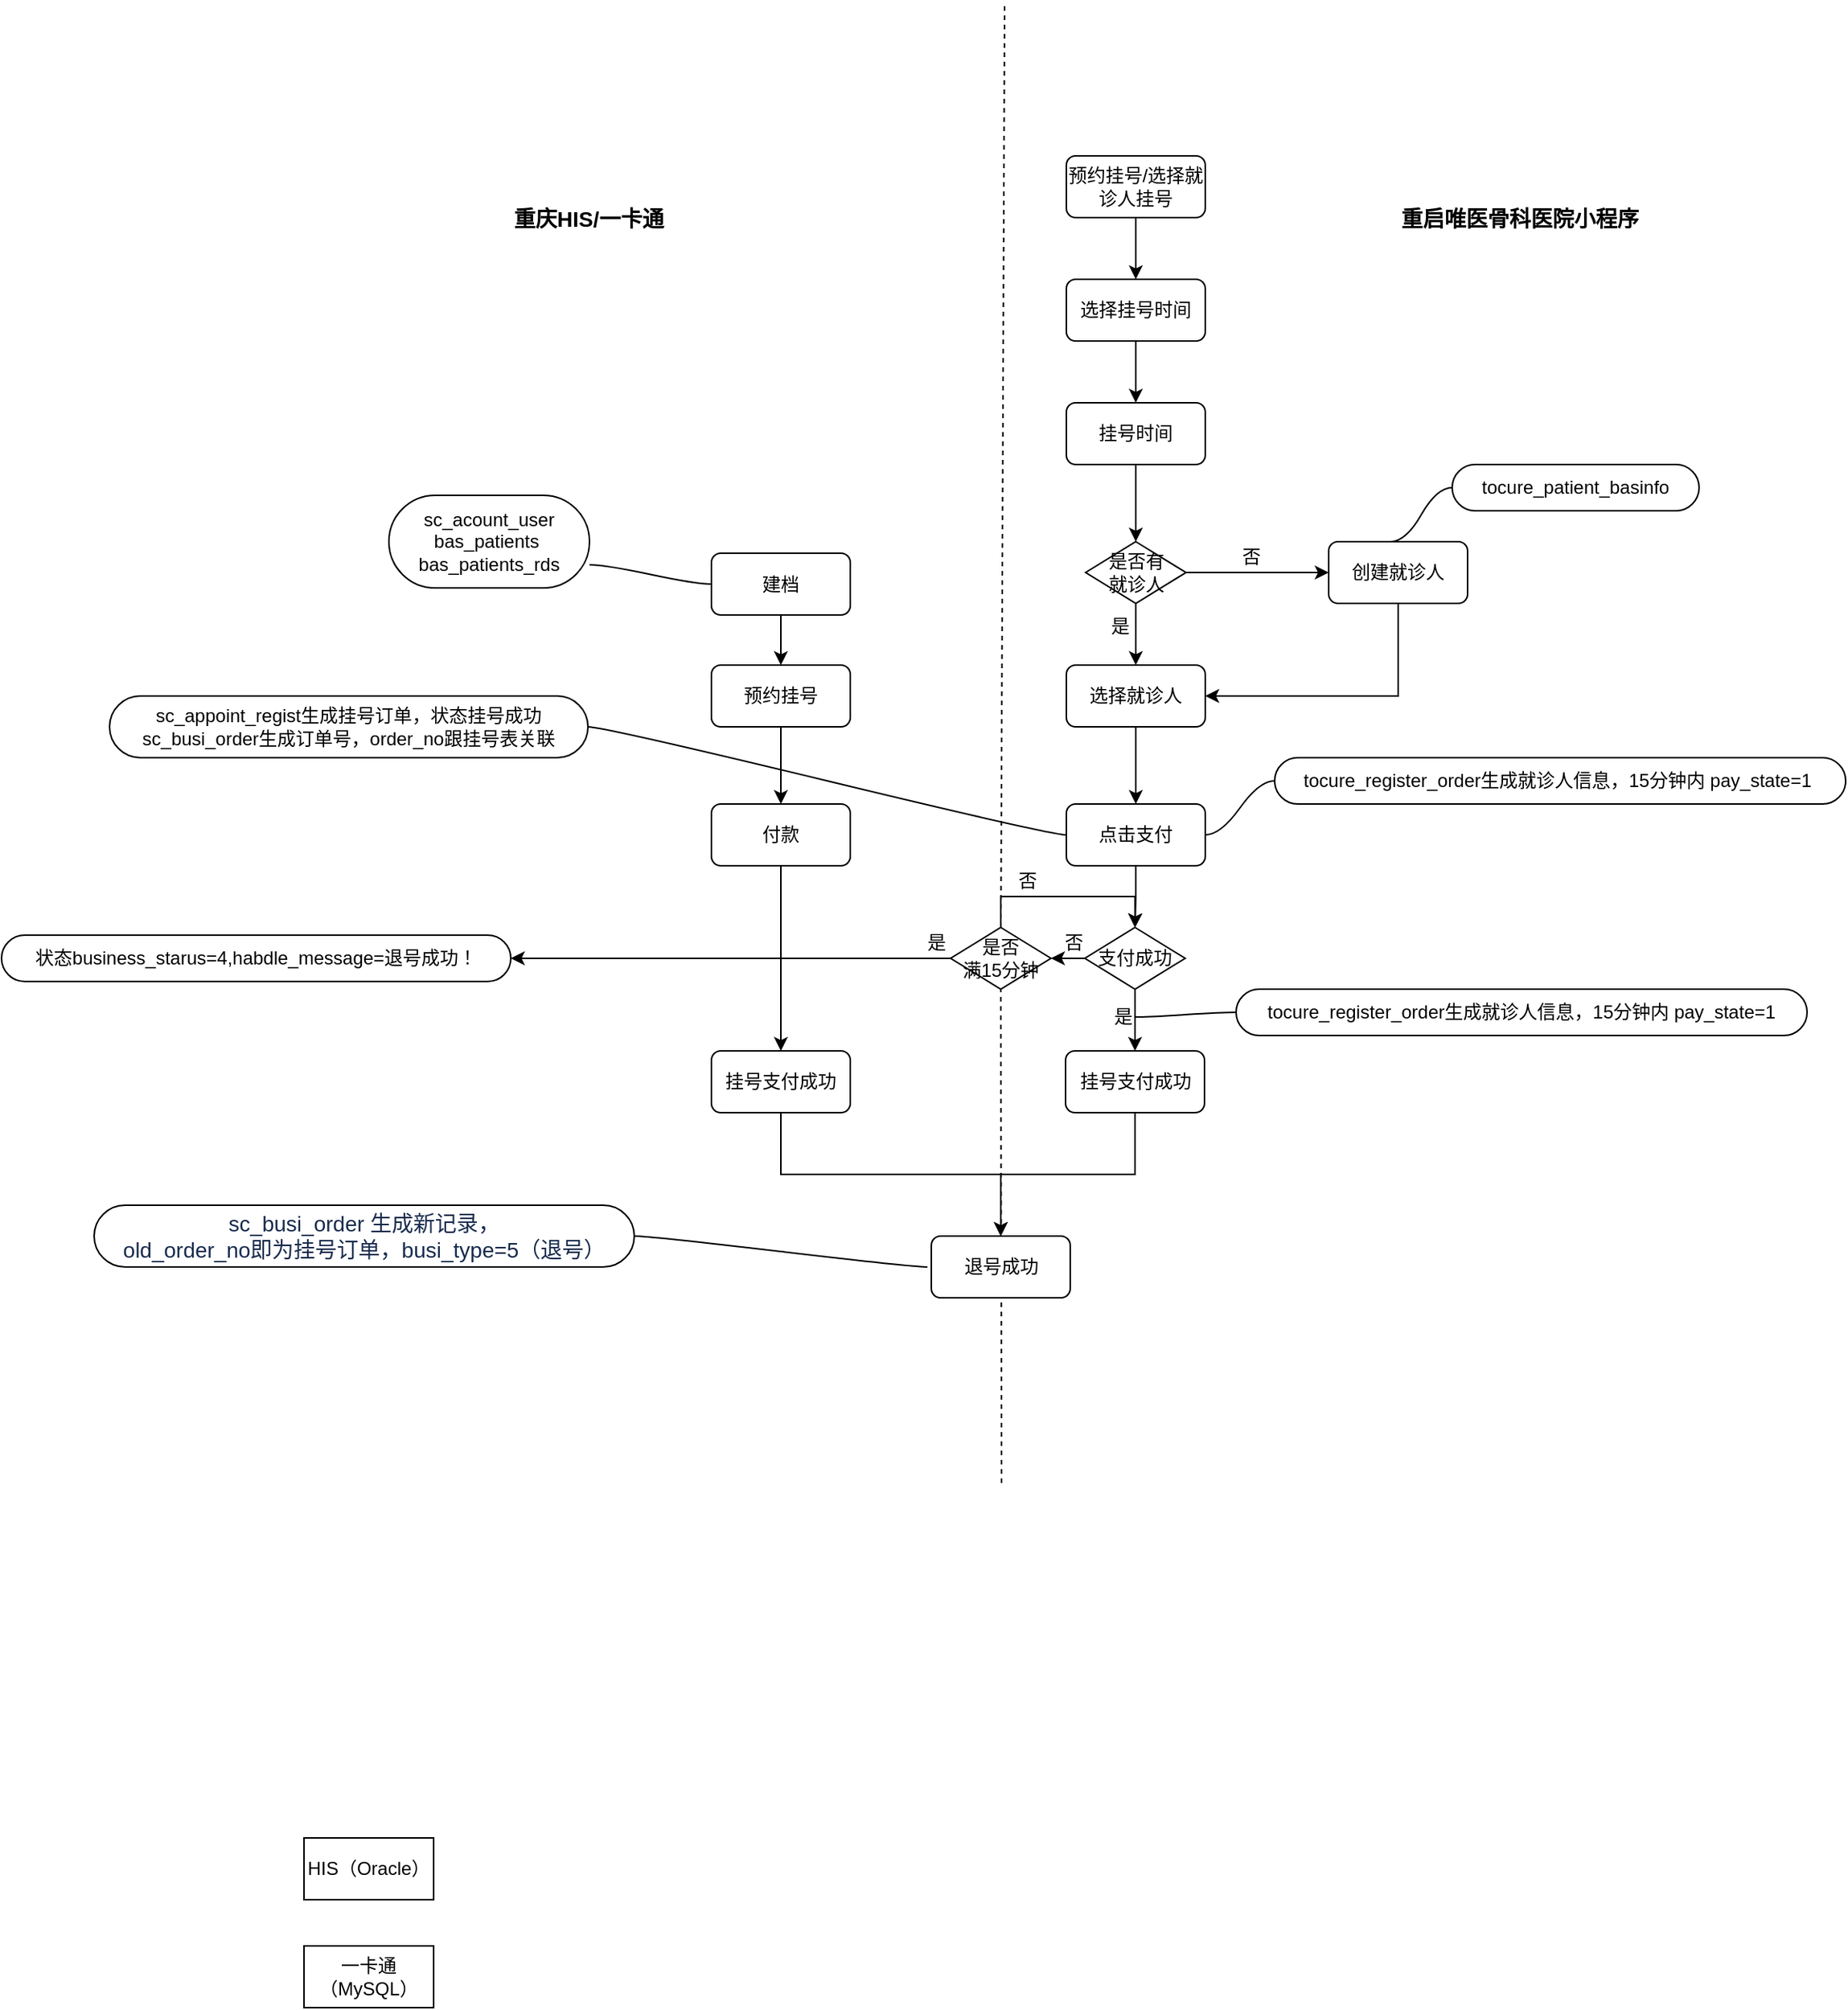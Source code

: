 <mxfile version="12.1.1" type="github" pages="1">
  <diagram name="Page-1" id="e7e014a7-5840-1c2e-5031-d8a46d1fe8dd">
    <mxGraphModel dx="1426" dy="745" grid="1" gridSize="10" guides="1" tooltips="1" connect="1" arrows="1" fold="1" page="1" pageScale="1" pageWidth="1169" pageHeight="826" background="#ffffff" math="0" shadow="0">
      <root>
        <mxCell id="0"/>
        <mxCell id="1" parent="0"/>
        <mxCell id="29FFIAUs5XcYgmdO7f9W-63" style="edgeStyle=orthogonalEdgeStyle;rounded=0;orthogonalLoop=1;jettySize=auto;html=1;exitX=0.5;exitY=1;exitDx=0;exitDy=0;entryX=0.5;entryY=0;entryDx=0;entryDy=0;" parent="1" source="29FFIAUs5XcYgmdO7f9W-54" target="29FFIAUs5XcYgmdO7f9W-57" edge="1">
          <mxGeometry relative="1" as="geometry"/>
        </mxCell>
        <mxCell id="29FFIAUs5XcYgmdO7f9W-54" value="预约挂号/选择就诊人挂号" style="rounded=1;whiteSpace=wrap;html=1;" parent="1" vertex="1">
          <mxGeometry x="720" y="140" width="90" height="40" as="geometry"/>
        </mxCell>
        <mxCell id="29FFIAUs5XcYgmdO7f9W-64" style="edgeStyle=orthogonalEdgeStyle;rounded=0;orthogonalLoop=1;jettySize=auto;html=1;exitX=0.5;exitY=1;exitDx=0;exitDy=0;entryX=0.5;entryY=0;entryDx=0;entryDy=0;" parent="1" source="29FFIAUs5XcYgmdO7f9W-57" target="29FFIAUs5XcYgmdO7f9W-60" edge="1">
          <mxGeometry relative="1" as="geometry"/>
        </mxCell>
        <mxCell id="29FFIAUs5XcYgmdO7f9W-57" value="选择挂号时间" style="rounded=1;whiteSpace=wrap;html=1;" parent="1" vertex="1">
          <mxGeometry x="720" y="220" width="90" height="40" as="geometry"/>
        </mxCell>
        <mxCell id="29FFIAUs5XcYgmdO7f9W-66" style="edgeStyle=orthogonalEdgeStyle;rounded=0;orthogonalLoop=1;jettySize=auto;html=1;exitX=0.5;exitY=1;exitDx=0;exitDy=0;entryX=0.5;entryY=0;entryDx=0;entryDy=0;" parent="1" source="29FFIAUs5XcYgmdO7f9W-59" target="29FFIAUs5XcYgmdO7f9W-61" edge="1">
          <mxGeometry relative="1" as="geometry"/>
        </mxCell>
        <mxCell id="29FFIAUs5XcYgmdO7f9W-67" style="edgeStyle=orthogonalEdgeStyle;rounded=0;orthogonalLoop=1;jettySize=auto;html=1;exitX=1;exitY=0.5;exitDx=0;exitDy=0;entryX=0;entryY=0.5;entryDx=0;entryDy=0;" parent="1" source="29FFIAUs5XcYgmdO7f9W-59" target="29FFIAUs5XcYgmdO7f9W-62" edge="1">
          <mxGeometry relative="1" as="geometry"/>
        </mxCell>
        <mxCell id="29FFIAUs5XcYgmdO7f9W-59" value="是否有&lt;br&gt;就诊人" style="rhombus;whiteSpace=wrap;html=1;" parent="1" vertex="1">
          <mxGeometry x="732.5" y="390" width="65" height="40" as="geometry"/>
        </mxCell>
        <mxCell id="29FFIAUs5XcYgmdO7f9W-65" style="edgeStyle=orthogonalEdgeStyle;rounded=0;orthogonalLoop=1;jettySize=auto;html=1;exitX=0.5;exitY=1;exitDx=0;exitDy=0;entryX=0.5;entryY=0;entryDx=0;entryDy=0;" parent="1" source="29FFIAUs5XcYgmdO7f9W-60" target="29FFIAUs5XcYgmdO7f9W-59" edge="1">
          <mxGeometry relative="1" as="geometry"/>
        </mxCell>
        <mxCell id="29FFIAUs5XcYgmdO7f9W-60" value="挂号时间" style="rounded=1;whiteSpace=wrap;html=1;" parent="1" vertex="1">
          <mxGeometry x="720" y="300" width="90" height="40" as="geometry"/>
        </mxCell>
        <mxCell id="29FFIAUs5XcYgmdO7f9W-72" style="edgeStyle=orthogonalEdgeStyle;rounded=0;orthogonalLoop=1;jettySize=auto;html=1;exitX=0.5;exitY=1;exitDx=0;exitDy=0;entryX=0.5;entryY=0;entryDx=0;entryDy=0;" parent="1" source="29FFIAUs5XcYgmdO7f9W-61" target="29FFIAUs5XcYgmdO7f9W-71" edge="1">
          <mxGeometry relative="1" as="geometry"/>
        </mxCell>
        <mxCell id="29FFIAUs5XcYgmdO7f9W-61" value="选择就诊人" style="rounded=1;whiteSpace=wrap;html=1;" parent="1" vertex="1">
          <mxGeometry x="720" y="470" width="90" height="40" as="geometry"/>
        </mxCell>
        <mxCell id="29FFIAUs5XcYgmdO7f9W-68" style="edgeStyle=orthogonalEdgeStyle;rounded=0;orthogonalLoop=1;jettySize=auto;html=1;exitX=0.5;exitY=1;exitDx=0;exitDy=0;entryX=1;entryY=0.5;entryDx=0;entryDy=0;" parent="1" source="29FFIAUs5XcYgmdO7f9W-62" target="29FFIAUs5XcYgmdO7f9W-61" edge="1">
          <mxGeometry relative="1" as="geometry"/>
        </mxCell>
        <mxCell id="29FFIAUs5XcYgmdO7f9W-62" value="创建就诊人" style="rounded=1;whiteSpace=wrap;html=1;" parent="1" vertex="1">
          <mxGeometry x="890" y="390" width="90" height="40" as="geometry"/>
        </mxCell>
        <mxCell id="29FFIAUs5XcYgmdO7f9W-69" value="否" style="text;html=1;strokeColor=none;fillColor=none;align=center;verticalAlign=middle;whiteSpace=wrap;rounded=0;" parent="1" vertex="1">
          <mxGeometry x="820" y="390" width="40" height="20" as="geometry"/>
        </mxCell>
        <mxCell id="29FFIAUs5XcYgmdO7f9W-70" value="是" style="text;html=1;strokeColor=none;fillColor=none;align=center;verticalAlign=middle;whiteSpace=wrap;rounded=0;" parent="1" vertex="1">
          <mxGeometry x="734.5" y="435" width="40" height="20" as="geometry"/>
        </mxCell>
        <mxCell id="RHqqQkZ-aHFHa1xJpkzD-2" style="edgeStyle=orthogonalEdgeStyle;rounded=0;orthogonalLoop=1;jettySize=auto;html=1;exitX=0.5;exitY=1;exitDx=0;exitDy=0;entryX=0.5;entryY=0;entryDx=0;entryDy=0;" edge="1" parent="1" source="29FFIAUs5XcYgmdO7f9W-71" target="RHqqQkZ-aHFHa1xJpkzD-1">
          <mxGeometry relative="1" as="geometry"/>
        </mxCell>
        <mxCell id="29FFIAUs5XcYgmdO7f9W-71" value="点击支付" style="rounded=1;whiteSpace=wrap;html=1;" parent="1" vertex="1">
          <mxGeometry x="720" y="560" width="90" height="40" as="geometry"/>
        </mxCell>
        <mxCell id="29FFIAUs5XcYgmdO7f9W-77" value="tocure_patient_basinfo" style="whiteSpace=wrap;html=1;rounded=1;arcSize=50;align=center;verticalAlign=middle;container=1;recursiveResize=0;strokeWidth=1;autosize=1;spacing=4;treeFolding=1;treeMoving=1;" parent="1" vertex="1">
          <mxGeometry x="970" y="340" width="160" height="30" as="geometry"/>
        </mxCell>
        <mxCell id="29FFIAUs5XcYgmdO7f9W-78" value="" style="edgeStyle=entityRelationEdgeStyle;startArrow=none;endArrow=none;segment=10;curved=1;" parent="1" target="29FFIAUs5XcYgmdO7f9W-77" edge="1">
          <mxGeometry relative="1" as="geometry">
            <mxPoint x="930" y="390" as="sourcePoint"/>
          </mxGeometry>
        </mxCell>
        <mxCell id="29FFIAUs5XcYgmdO7f9W-86" value="" style="edgeStyle=entityRelationEdgeStyle;startArrow=none;endArrow=none;segment=10;curved=1;entryX=0;entryY=0.5;entryDx=0;entryDy=0;exitX=1;exitY=0.5;exitDx=0;exitDy=0;" parent="1" target="29FFIAUs5XcYgmdO7f9W-71" edge="1" source="29FFIAUs5XcYgmdO7f9W-90">
          <mxGeometry relative="1" as="geometry">
            <mxPoint x="650" y="560" as="sourcePoint"/>
            <mxPoint x="622" y="435" as="targetPoint"/>
          </mxGeometry>
        </mxCell>
        <mxCell id="29FFIAUs5XcYgmdO7f9W-90" value="sc_appoint_regist生成挂号订单，状态挂号成功&lt;br&gt;sc_busi_order生成订单号，order_no跟挂号表关联" style="whiteSpace=wrap;html=1;rounded=1;arcSize=50;align=center;verticalAlign=middle;container=1;recursiveResize=0;strokeWidth=1;autosize=1;spacing=4;treeFolding=1;treeMoving=1;" parent="1" vertex="1">
          <mxGeometry x="100" y="490" width="310" height="40" as="geometry"/>
        </mxCell>
        <mxCell id="29FFIAUs5XcYgmdO7f9W-92" value="tocure_register_order生成就诊人信息，15分钟内 pay_state=1&amp;nbsp;" style="whiteSpace=wrap;html=1;rounded=1;arcSize=50;align=center;verticalAlign=middle;container=1;recursiveResize=0;strokeWidth=1;autosize=1;spacing=4;treeFolding=1;treeMoving=1;" parent="1" vertex="1">
          <mxGeometry x="855" y="530" width="370" height="30" as="geometry"/>
        </mxCell>
        <mxCell id="29FFIAUs5XcYgmdO7f9W-93" value="" style="edgeStyle=entityRelationEdgeStyle;startArrow=none;endArrow=none;segment=10;curved=1;exitX=1;exitY=0.5;exitDx=0;exitDy=0;" parent="1" source="29FFIAUs5XcYgmdO7f9W-71" target="29FFIAUs5XcYgmdO7f9W-92" edge="1">
          <mxGeometry relative="1" as="geometry">
            <mxPoint x="803" y="542" as="sourcePoint"/>
          </mxGeometry>
        </mxCell>
        <mxCell id="29FFIAUs5XcYgmdO7f9W-94" value="" style="endArrow=none;dashed=1;html=1;" parent="1" edge="1" source="RHqqQkZ-aHFHa1xJpkzD-7">
          <mxGeometry width="50" height="50" relative="1" as="geometry">
            <mxPoint x="680" y="740" as="sourcePoint"/>
            <mxPoint x="680" y="40" as="targetPoint"/>
          </mxGeometry>
        </mxCell>
        <mxCell id="29FFIAUs5XcYgmdO7f9W-96" value="重启唯医骨科医院小程序" style="text;html=1;resizable=0;points=[];autosize=1;align=left;verticalAlign=top;spacingTop=-4;fontStyle=1;fontSize=14;" parent="1" vertex="1">
          <mxGeometry x="935" y="170" width="150" height="20" as="geometry"/>
        </mxCell>
        <mxCell id="29FFIAUs5XcYgmdO7f9W-97" value="重庆HIS/一卡通" style="text;html=1;resizable=0;points=[];autosize=1;align=left;verticalAlign=top;spacingTop=-4;fontStyle=1;fontSize=14;" parent="1" vertex="1">
          <mxGeometry x="360" y="170" width="110" height="20" as="geometry"/>
        </mxCell>
        <mxCell id="RHqqQkZ-aHFHa1xJpkzD-5" style="edgeStyle=orthogonalEdgeStyle;rounded=0;orthogonalLoop=1;jettySize=auto;html=1;exitX=0.5;exitY=1;exitDx=0;exitDy=0;entryX=0.5;entryY=0;entryDx=0;entryDy=0;" edge="1" parent="1" source="RHqqQkZ-aHFHa1xJpkzD-1" target="RHqqQkZ-aHFHa1xJpkzD-4">
          <mxGeometry relative="1" as="geometry"/>
        </mxCell>
        <mxCell id="RHqqQkZ-aHFHa1xJpkzD-20" style="edgeStyle=orthogonalEdgeStyle;rounded=0;orthogonalLoop=1;jettySize=auto;html=1;exitX=0;exitY=0.5;exitDx=0;exitDy=0;entryX=1;entryY=0.5;entryDx=0;entryDy=0;" edge="1" parent="1" source="RHqqQkZ-aHFHa1xJpkzD-1" target="RHqqQkZ-aHFHa1xJpkzD-7">
          <mxGeometry relative="1" as="geometry"/>
        </mxCell>
        <mxCell id="RHqqQkZ-aHFHa1xJpkzD-1" value="支付成功" style="rhombus;whiteSpace=wrap;html=1;" vertex="1" parent="1">
          <mxGeometry x="732" y="640" width="65" height="40" as="geometry"/>
        </mxCell>
        <mxCell id="RHqqQkZ-aHFHa1xJpkzD-44" style="edgeStyle=orthogonalEdgeStyle;rounded=0;orthogonalLoop=1;jettySize=auto;html=1;exitX=0.5;exitY=1;exitDx=0;exitDy=0;entryX=0.5;entryY=0;entryDx=0;entryDy=0;" edge="1" parent="1" source="RHqqQkZ-aHFHa1xJpkzD-4" target="RHqqQkZ-aHFHa1xJpkzD-43">
          <mxGeometry relative="1" as="geometry"/>
        </mxCell>
        <mxCell id="RHqqQkZ-aHFHa1xJpkzD-4" value="挂号支付成功" style="rounded=1;whiteSpace=wrap;html=1;" vertex="1" parent="1">
          <mxGeometry x="719.5" y="720" width="90" height="40" as="geometry"/>
        </mxCell>
        <mxCell id="RHqqQkZ-aHFHa1xJpkzD-6" value="是" style="text;html=1;resizable=0;points=[];autosize=1;align=left;verticalAlign=top;spacingTop=-4;" vertex="1" parent="1">
          <mxGeometry x="749" y="688" width="30" height="20" as="geometry"/>
        </mxCell>
        <mxCell id="RHqqQkZ-aHFHa1xJpkzD-13" style="edgeStyle=orthogonalEdgeStyle;rounded=0;orthogonalLoop=1;jettySize=auto;html=1;exitX=0.5;exitY=0;exitDx=0;exitDy=0;entryX=0.5;entryY=0;entryDx=0;entryDy=0;" edge="1" parent="1" source="RHqqQkZ-aHFHa1xJpkzD-7" target="RHqqQkZ-aHFHa1xJpkzD-1">
          <mxGeometry relative="1" as="geometry"/>
        </mxCell>
        <mxCell id="RHqqQkZ-aHFHa1xJpkzD-15" value="否" style="text;html=1;resizable=0;points=[];autosize=1;align=left;verticalAlign=top;spacingTop=-4;" vertex="1" parent="1">
          <mxGeometry x="687" y="600" width="30" height="20" as="geometry"/>
        </mxCell>
        <mxCell id="RHqqQkZ-aHFHa1xJpkzD-23" style="edgeStyle=orthogonalEdgeStyle;rounded=0;orthogonalLoop=1;jettySize=auto;html=1;exitX=0;exitY=0.5;exitDx=0;exitDy=0;" edge="1" parent="1" source="RHqqQkZ-aHFHa1xJpkzD-7" target="RHqqQkZ-aHFHa1xJpkzD-22">
          <mxGeometry relative="1" as="geometry"/>
        </mxCell>
        <mxCell id="RHqqQkZ-aHFHa1xJpkzD-7" value="是否&lt;br&gt;满15分钟" style="rhombus;whiteSpace=wrap;html=1;" vertex="1" parent="1">
          <mxGeometry x="645" y="640" width="65" height="40" as="geometry"/>
        </mxCell>
        <mxCell id="RHqqQkZ-aHFHa1xJpkzD-19" value="" style="endArrow=none;dashed=1;html=1;" edge="1" parent="1" target="RHqqQkZ-aHFHa1xJpkzD-7">
          <mxGeometry width="50" height="50" relative="1" as="geometry">
            <mxPoint x="678" y="1000" as="sourcePoint"/>
            <mxPoint x="680" y="40" as="targetPoint"/>
          </mxGeometry>
        </mxCell>
        <mxCell id="RHqqQkZ-aHFHa1xJpkzD-21" value="否" style="text;html=1;resizable=0;points=[];autosize=1;align=left;verticalAlign=top;spacingTop=-4;" vertex="1" parent="1">
          <mxGeometry x="717" y="640" width="30" height="20" as="geometry"/>
        </mxCell>
        <mxCell id="RHqqQkZ-aHFHa1xJpkzD-22" value="状态business_starus=4,habdle_message=退号成功！" style="whiteSpace=wrap;html=1;rounded=1;arcSize=50;align=center;verticalAlign=middle;container=1;recursiveResize=0;strokeWidth=1;autosize=1;spacing=4;treeFolding=1;treeMoving=1;" vertex="1" parent="1">
          <mxGeometry x="30" y="645" width="330" height="30" as="geometry"/>
        </mxCell>
        <mxCell id="RHqqQkZ-aHFHa1xJpkzD-24" value="是" style="text;html=1;resizable=0;points=[];autosize=1;align=left;verticalAlign=top;spacingTop=-4;" vertex="1" parent="1">
          <mxGeometry x="628" y="640" width="30" height="20" as="geometry"/>
        </mxCell>
        <mxCell id="RHqqQkZ-aHFHa1xJpkzD-27" value="tocure_register_order生成就诊人信息，15分钟内 pay_state=1" style="whiteSpace=wrap;html=1;rounded=1;arcSize=50;align=center;verticalAlign=middle;container=1;recursiveResize=0;strokeWidth=1;autosize=1;spacing=4;treeFolding=1;treeMoving=1;" vertex="1" parent="1">
          <mxGeometry x="830" y="680" width="370" height="30" as="geometry"/>
        </mxCell>
        <mxCell id="RHqqQkZ-aHFHa1xJpkzD-30" value="" style="edgeStyle=entityRelationEdgeStyle;startArrow=none;endArrow=none;segment=10;curved=1;exitX=1;exitY=0.5;exitDx=0;exitDy=0;entryX=0;entryY=0.5;entryDx=0;entryDy=0;" edge="1" parent="1" target="RHqqQkZ-aHFHa1xJpkzD-27">
          <mxGeometry relative="1" as="geometry">
            <mxPoint x="764" y="698" as="sourcePoint"/>
            <mxPoint x="809" y="663" as="targetPoint"/>
          </mxGeometry>
        </mxCell>
        <mxCell id="RHqqQkZ-aHFHa1xJpkzD-36" style="edgeStyle=orthogonalEdgeStyle;rounded=0;orthogonalLoop=1;jettySize=auto;html=1;exitX=0.5;exitY=1;exitDx=0;exitDy=0;entryX=0.5;entryY=0;entryDx=0;entryDy=0;" edge="1" parent="1" source="RHqqQkZ-aHFHa1xJpkzD-34" target="RHqqQkZ-aHFHa1xJpkzD-35">
          <mxGeometry relative="1" as="geometry"/>
        </mxCell>
        <mxCell id="RHqqQkZ-aHFHa1xJpkzD-34" value="建档" style="rounded=1;whiteSpace=wrap;html=1;" vertex="1" parent="1">
          <mxGeometry x="490" y="397.5" width="90" height="40" as="geometry"/>
        </mxCell>
        <mxCell id="RHqqQkZ-aHFHa1xJpkzD-38" style="edgeStyle=orthogonalEdgeStyle;rounded=0;orthogonalLoop=1;jettySize=auto;html=1;exitX=0.5;exitY=1;exitDx=0;exitDy=0;entryX=0.5;entryY=0;entryDx=0;entryDy=0;" edge="1" parent="1" source="RHqqQkZ-aHFHa1xJpkzD-35" target="RHqqQkZ-aHFHa1xJpkzD-37">
          <mxGeometry relative="1" as="geometry"/>
        </mxCell>
        <mxCell id="RHqqQkZ-aHFHa1xJpkzD-35" value="预约挂号" style="rounded=1;whiteSpace=wrap;html=1;" vertex="1" parent="1">
          <mxGeometry x="490" y="470" width="90" height="40" as="geometry"/>
        </mxCell>
        <mxCell id="RHqqQkZ-aHFHa1xJpkzD-42" style="edgeStyle=orthogonalEdgeStyle;rounded=0;orthogonalLoop=1;jettySize=auto;html=1;exitX=0.5;exitY=1;exitDx=0;exitDy=0;" edge="1" parent="1" source="RHqqQkZ-aHFHa1xJpkzD-37" target="RHqqQkZ-aHFHa1xJpkzD-39">
          <mxGeometry relative="1" as="geometry"/>
        </mxCell>
        <mxCell id="RHqqQkZ-aHFHa1xJpkzD-37" value="付款" style="rounded=1;whiteSpace=wrap;html=1;" vertex="1" parent="1">
          <mxGeometry x="490" y="560" width="90" height="40" as="geometry"/>
        </mxCell>
        <mxCell id="RHqqQkZ-aHFHa1xJpkzD-45" style="edgeStyle=orthogonalEdgeStyle;rounded=0;orthogonalLoop=1;jettySize=auto;html=1;exitX=0.5;exitY=1;exitDx=0;exitDy=0;entryX=0.5;entryY=0;entryDx=0;entryDy=0;" edge="1" parent="1" source="RHqqQkZ-aHFHa1xJpkzD-39" target="RHqqQkZ-aHFHa1xJpkzD-43">
          <mxGeometry relative="1" as="geometry"/>
        </mxCell>
        <mxCell id="RHqqQkZ-aHFHa1xJpkzD-39" value="挂号支付成功" style="rounded=1;whiteSpace=wrap;html=1;" vertex="1" parent="1">
          <mxGeometry x="490" y="720" width="90" height="40" as="geometry"/>
        </mxCell>
        <mxCell id="RHqqQkZ-aHFHa1xJpkzD-40" value="sc_acount_user&lt;br&gt;bas_patients&amp;nbsp;&lt;br&gt;bas_patients_rds" style="whiteSpace=wrap;html=1;rounded=1;arcSize=50;align=center;verticalAlign=middle;container=1;recursiveResize=0;strokeWidth=1;autosize=1;spacing=4;treeFolding=1;treeMoving=1;" vertex="1" parent="1">
          <mxGeometry x="281" y="360" width="130" height="60" as="geometry"/>
        </mxCell>
        <mxCell id="RHqqQkZ-aHFHa1xJpkzD-41" value="" style="edgeStyle=entityRelationEdgeStyle;startArrow=none;endArrow=none;segment=10;curved=1;entryX=0;entryY=0.5;entryDx=0;entryDy=0;exitX=1;exitY=0.75;exitDx=0;exitDy=0;" edge="1" target="RHqqQkZ-aHFHa1xJpkzD-34" parent="1" source="RHqqQkZ-aHFHa1xJpkzD-40">
          <mxGeometry relative="1" as="geometry">
            <mxPoint x="270" y="410" as="sourcePoint"/>
          </mxGeometry>
        </mxCell>
        <mxCell id="RHqqQkZ-aHFHa1xJpkzD-43" value="退号成功" style="rounded=1;whiteSpace=wrap;html=1;" vertex="1" parent="1">
          <mxGeometry x="632.5" y="840" width="90" height="40" as="geometry"/>
        </mxCell>
        <mxCell id="RHqqQkZ-aHFHa1xJpkzD-46" value="&lt;span style=&quot;color: rgb(23 , 43 , 77) ; font-family: , , &amp;#34;segoe ui&amp;#34; , &amp;#34;roboto&amp;#34; , &amp;#34;oxygen&amp;#34; , &amp;#34;ubuntu&amp;#34; , &amp;#34;fira sans&amp;#34; , &amp;#34;droid sans&amp;#34; , &amp;#34;helvetica neue&amp;#34; , sans-serif ; font-size: 14px ; text-align: left ; background-color: rgb(255 , 255 , 255)&quot;&gt;sc_busi_order 生成新记录，&lt;br&gt;&lt;/span&gt;&lt;span style=&quot;background-color: rgb(255 , 255 , 255)&quot;&gt;&lt;font color=&quot;#172b4d&quot;&gt;&lt;span style=&quot;font-size: 14px&quot;&gt;old_order_no即为挂号订单，&lt;/span&gt;&lt;/font&gt;&lt;/span&gt;&lt;span style=&quot;color: rgb(23 , 43 , 77) ; font-family: , , &amp;#34;segoe ui&amp;#34; , &amp;#34;roboto&amp;#34; , &amp;#34;oxygen&amp;#34; , &amp;#34;ubuntu&amp;#34; , &amp;#34;fira sans&amp;#34; , &amp;#34;droid sans&amp;#34; , &amp;#34;helvetica neue&amp;#34; , sans-serif ; font-size: 14px ; text-align: left ; background-color: rgb(255 , 255 , 255)&quot;&gt;busi_type=5（退号）&lt;/span&gt;" style="whiteSpace=wrap;html=1;rounded=1;arcSize=50;align=center;verticalAlign=middle;container=1;recursiveResize=0;strokeWidth=1;autosize=1;spacing=4;treeFolding=1;treeMoving=1;" vertex="1" parent="1">
          <mxGeometry x="90" y="820" width="350" height="40" as="geometry"/>
        </mxCell>
        <mxCell id="RHqqQkZ-aHFHa1xJpkzD-47" value="" style="edgeStyle=entityRelationEdgeStyle;startArrow=none;endArrow=none;segment=10;curved=1;exitX=1;exitY=0.5;exitDx=0;exitDy=0;" edge="1" parent="1" source="RHqqQkZ-aHFHa1xJpkzD-46">
          <mxGeometry relative="1" as="geometry">
            <mxPoint x="360" y="880" as="sourcePoint"/>
            <mxPoint x="630" y="860" as="targetPoint"/>
          </mxGeometry>
        </mxCell>
        <mxCell id="RHqqQkZ-aHFHa1xJpkzD-52" value="HIS（Oracle）" style="rounded=0;whiteSpace=wrap;html=1;" vertex="1" parent="1">
          <mxGeometry x="226" y="1230" width="84" height="40" as="geometry"/>
        </mxCell>
        <mxCell id="RHqqQkZ-aHFHa1xJpkzD-53" value="一卡通（MySQL）" style="rounded=0;whiteSpace=wrap;html=1;" vertex="1" parent="1">
          <mxGeometry x="226" y="1300" width="84" height="40" as="geometry"/>
        </mxCell>
      </root>
    </mxGraphModel>
  </diagram>
</mxfile>
